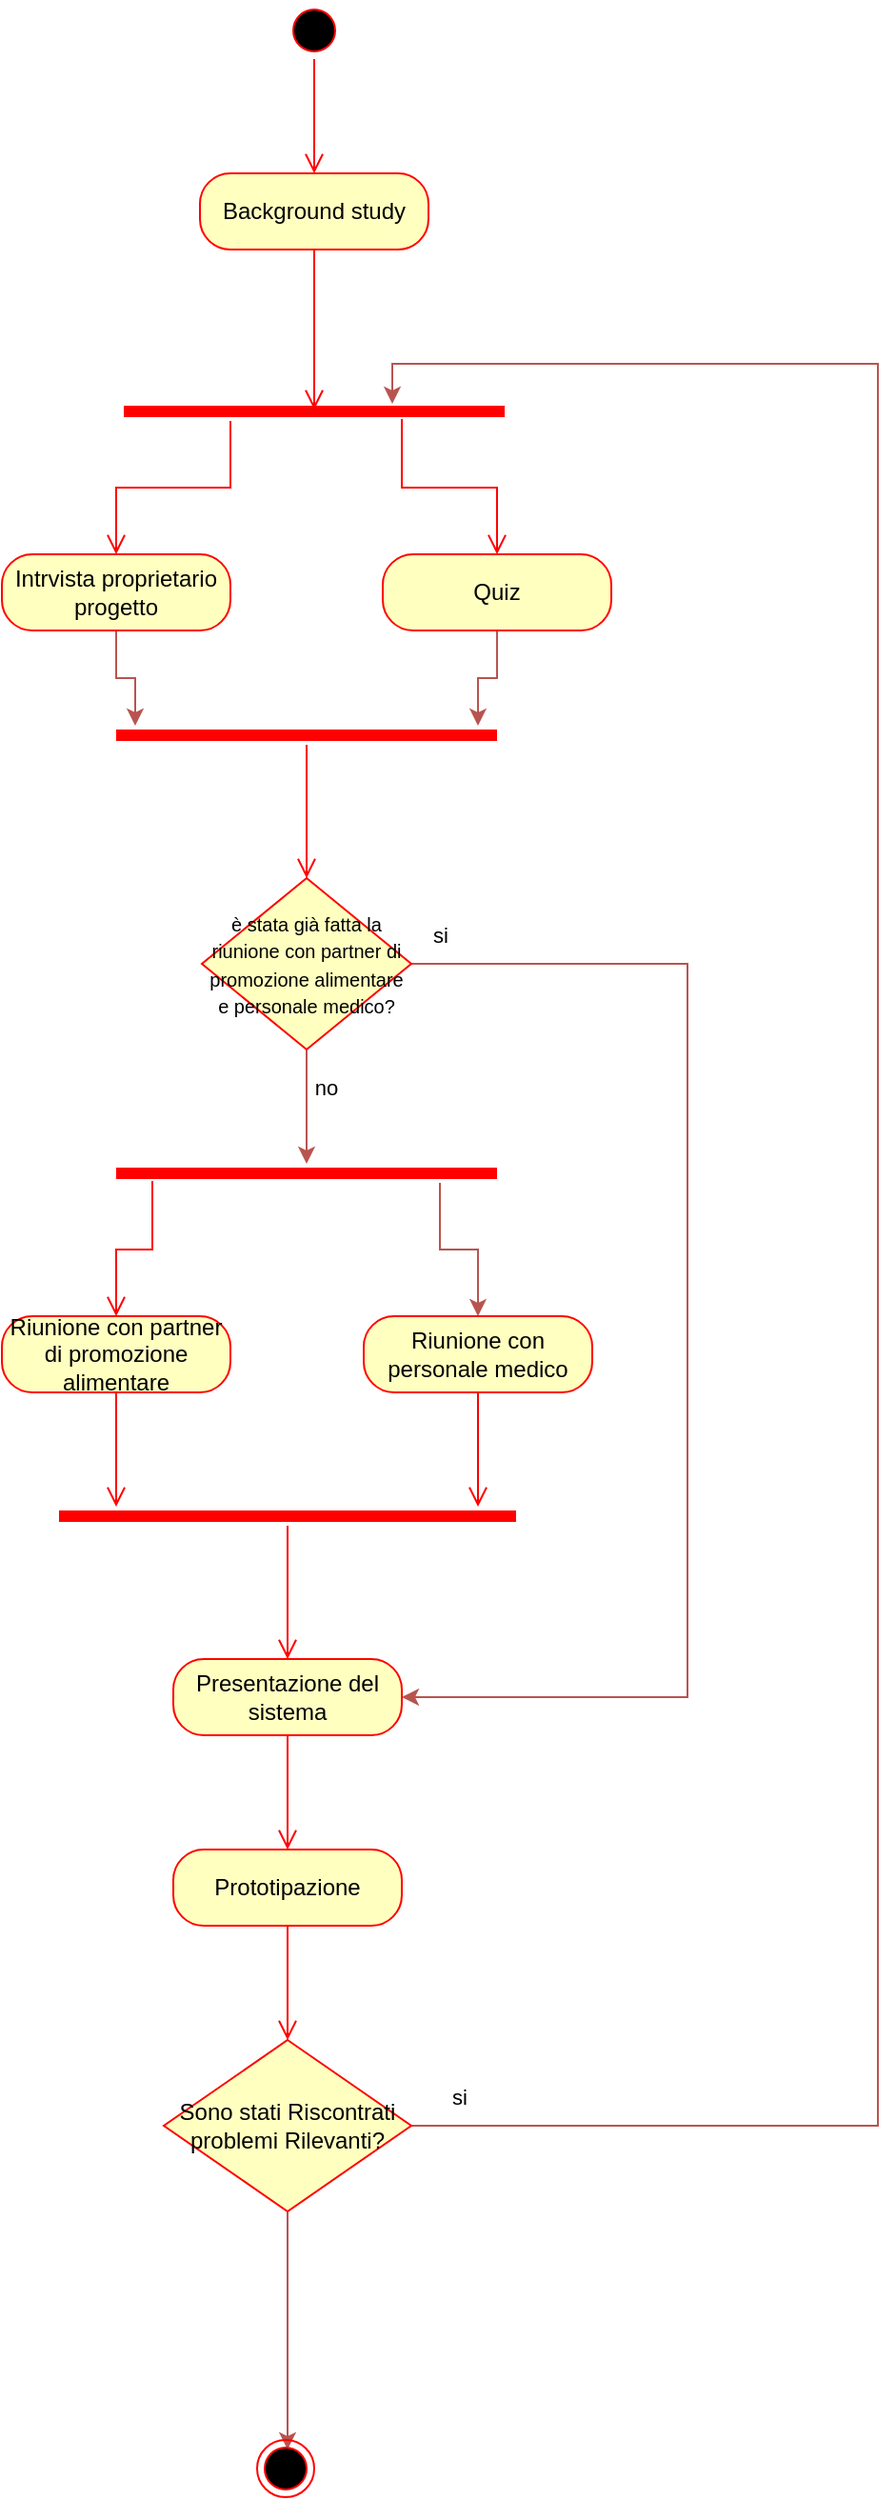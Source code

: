 <mxfile version="24.8.0">
  <diagram name="Pagina-1" id="o7er_3JSwbqKv7h95ZkJ">
    <mxGraphModel dx="1050" dy="558" grid="1" gridSize="10" guides="1" tooltips="1" connect="1" arrows="1" fold="1" page="1" pageScale="1" pageWidth="827" pageHeight="1169" math="0" shadow="0">
      <root>
        <mxCell id="0" />
        <mxCell id="1" parent="0" />
        <mxCell id="KI7EJrQLjo3R3d8mQip6-1" value="" style="ellipse;html=1;shape=startState;fillColor=#000000;strokeColor=#ff0000;" vertex="1" parent="1">
          <mxGeometry x="399" y="30" width="30" height="30" as="geometry" />
        </mxCell>
        <mxCell id="KI7EJrQLjo3R3d8mQip6-2" value="" style="edgeStyle=orthogonalEdgeStyle;html=1;verticalAlign=bottom;endArrow=open;endSize=8;strokeColor=#ff0000;rounded=0;entryX=0.5;entryY=0;entryDx=0;entryDy=0;" edge="1" source="KI7EJrQLjo3R3d8mQip6-1" parent="1" target="KI7EJrQLjo3R3d8mQip6-8">
          <mxGeometry relative="1" as="geometry">
            <mxPoint x="414" y="120" as="targetPoint" />
          </mxGeometry>
        </mxCell>
        <mxCell id="KI7EJrQLjo3R3d8mQip6-16" value="" style="edgeStyle=orthogonalEdgeStyle;rounded=0;orthogonalLoop=1;jettySize=auto;html=1;fillColor=#f8cecc;strokeColor=#b85450;" edge="1" parent="1" source="KI7EJrQLjo3R3d8mQip6-3" target="KI7EJrQLjo3R3d8mQip6-13">
          <mxGeometry relative="1" as="geometry">
            <Array as="points">
              <mxPoint x="510" y="385" />
              <mxPoint x="500" y="385" />
            </Array>
          </mxGeometry>
        </mxCell>
        <mxCell id="KI7EJrQLjo3R3d8mQip6-3" value="Quiz" style="rounded=1;whiteSpace=wrap;html=1;arcSize=40;fontColor=#000000;fillColor=#ffffc0;strokeColor=#ff0000;" vertex="1" parent="1">
          <mxGeometry x="450" y="320" width="120" height="40" as="geometry" />
        </mxCell>
        <mxCell id="KI7EJrQLjo3R3d8mQip6-15" value="" style="edgeStyle=orthogonalEdgeStyle;rounded=0;orthogonalLoop=1;jettySize=auto;html=1;fillColor=#f8cecc;strokeColor=#b85450;" edge="1" parent="1" source="KI7EJrQLjo3R3d8mQip6-5" target="KI7EJrQLjo3R3d8mQip6-13">
          <mxGeometry relative="1" as="geometry">
            <Array as="points">
              <mxPoint x="310" y="385" />
              <mxPoint x="320" y="385" />
            </Array>
          </mxGeometry>
        </mxCell>
        <mxCell id="KI7EJrQLjo3R3d8mQip6-5" value="Intrvista proprietario progetto" style="rounded=1;whiteSpace=wrap;html=1;arcSize=40;fontColor=#000000;fillColor=#ffffc0;strokeColor=#ff0000;" vertex="1" parent="1">
          <mxGeometry x="250" y="320" width="120" height="40" as="geometry" />
        </mxCell>
        <mxCell id="KI7EJrQLjo3R3d8mQip6-8" value="Background study" style="rounded=1;whiteSpace=wrap;html=1;arcSize=40;fontColor=#000000;fillColor=#ffffc0;strokeColor=#ff0000;" vertex="1" parent="1">
          <mxGeometry x="354" y="120" width="120" height="40" as="geometry" />
        </mxCell>
        <mxCell id="KI7EJrQLjo3R3d8mQip6-9" value="" style="edgeStyle=orthogonalEdgeStyle;html=1;verticalAlign=bottom;endArrow=open;endSize=8;strokeColor=#ff0000;rounded=0;entryX=0.5;entryY=0.4;entryDx=0;entryDy=0;entryPerimeter=0;" edge="1" source="KI7EJrQLjo3R3d8mQip6-8" parent="1" target="KI7EJrQLjo3R3d8mQip6-10">
          <mxGeometry relative="1" as="geometry">
            <mxPoint x="414" y="240" as="targetPoint" />
          </mxGeometry>
        </mxCell>
        <mxCell id="KI7EJrQLjo3R3d8mQip6-10" value="" style="shape=line;html=1;strokeWidth=6;strokeColor=#ff0000;" vertex="1" parent="1">
          <mxGeometry x="314" y="240" width="200" height="10" as="geometry" />
        </mxCell>
        <mxCell id="KI7EJrQLjo3R3d8mQip6-11" value="" style="edgeStyle=orthogonalEdgeStyle;html=1;verticalAlign=bottom;endArrow=open;endSize=8;strokeColor=#ff0000;rounded=0;entryX=0.5;entryY=0;entryDx=0;entryDy=0;" edge="1" source="KI7EJrQLjo3R3d8mQip6-10" parent="1" target="KI7EJrQLjo3R3d8mQip6-5">
          <mxGeometry relative="1" as="geometry">
            <mxPoint x="414" y="320" as="targetPoint" />
            <Array as="points">
              <mxPoint x="370" y="285" />
              <mxPoint x="310" y="285" />
            </Array>
          </mxGeometry>
        </mxCell>
        <mxCell id="KI7EJrQLjo3R3d8mQip6-12" value="" style="edgeStyle=orthogonalEdgeStyle;html=1;verticalAlign=bottom;endArrow=open;endSize=8;strokeColor=#ff0000;rounded=0;entryX=0.5;entryY=0;entryDx=0;entryDy=0;" edge="1" parent="1" target="KI7EJrQLjo3R3d8mQip6-3">
          <mxGeometry relative="1" as="geometry">
            <mxPoint x="264" y="330" as="targetPoint" />
            <mxPoint x="460" y="249" as="sourcePoint" />
            <Array as="points">
              <mxPoint x="460" y="249" />
              <mxPoint x="460" y="285" />
              <mxPoint x="534" y="285" />
            </Array>
          </mxGeometry>
        </mxCell>
        <mxCell id="KI7EJrQLjo3R3d8mQip6-13" value="" style="shape=line;html=1;strokeWidth=6;strokeColor=#ff0000;" vertex="1" parent="1">
          <mxGeometry x="310" y="410" width="200" height="10" as="geometry" />
        </mxCell>
        <mxCell id="KI7EJrQLjo3R3d8mQip6-14" value="" style="edgeStyle=orthogonalEdgeStyle;html=1;verticalAlign=bottom;endArrow=open;endSize=8;strokeColor=#ff0000;rounded=0;entryX=0.5;entryY=0;entryDx=0;entryDy=0;" edge="1" source="KI7EJrQLjo3R3d8mQip6-13" parent="1" target="KI7EJrQLjo3R3d8mQip6-17">
          <mxGeometry relative="1" as="geometry">
            <mxPoint x="414" y="490" as="targetPoint" />
          </mxGeometry>
        </mxCell>
        <mxCell id="KI7EJrQLjo3R3d8mQip6-22" value="" style="edgeStyle=orthogonalEdgeStyle;rounded=0;orthogonalLoop=1;jettySize=auto;html=1;fillColor=#f8cecc;strokeColor=#b85450;" edge="1" parent="1" source="KI7EJrQLjo3R3d8mQip6-17">
          <mxGeometry relative="1" as="geometry">
            <mxPoint x="410" y="640" as="targetPoint" />
          </mxGeometry>
        </mxCell>
        <mxCell id="KI7EJrQLjo3R3d8mQip6-23" value="no" style="edgeLabel;html=1;align=center;verticalAlign=middle;resizable=0;points=[];" vertex="1" connectable="0" parent="KI7EJrQLjo3R3d8mQip6-22">
          <mxGeometry x="-0.433" y="-1" relative="1" as="geometry">
            <mxPoint x="11" y="3" as="offset" />
          </mxGeometry>
        </mxCell>
        <mxCell id="KI7EJrQLjo3R3d8mQip6-38" value="" style="edgeStyle=orthogonalEdgeStyle;rounded=0;orthogonalLoop=1;jettySize=auto;html=1;entryX=1;entryY=0.5;entryDx=0;entryDy=0;fillColor=#f8cecc;strokeColor=#b85450;" edge="1" parent="1" source="KI7EJrQLjo3R3d8mQip6-17" target="KI7EJrQLjo3R3d8mQip6-33">
          <mxGeometry relative="1" as="geometry">
            <mxPoint x="560" y="535" as="targetPoint" />
            <Array as="points">
              <mxPoint x="610" y="535" />
              <mxPoint x="610" y="920" />
            </Array>
          </mxGeometry>
        </mxCell>
        <mxCell id="KI7EJrQLjo3R3d8mQip6-39" value="si" style="edgeLabel;html=1;align=center;verticalAlign=middle;resizable=0;points=[];" vertex="1" connectable="0" parent="KI7EJrQLjo3R3d8mQip6-38">
          <mxGeometry x="-0.944" y="3" relative="1" as="geometry">
            <mxPoint x="-4" y="-12" as="offset" />
          </mxGeometry>
        </mxCell>
        <mxCell id="KI7EJrQLjo3R3d8mQip6-17" value="&lt;font style=&quot;font-size: 10px;&quot;&gt;è stata già fatta la riunione con partner di promozione alimentare e personale medico?&lt;/font&gt;" style="rhombus;whiteSpace=wrap;html=1;fontColor=#000000;fillColor=#ffffc0;strokeColor=#ff0000;" vertex="1" parent="1">
          <mxGeometry x="355" y="490" width="110" height="90" as="geometry" />
        </mxCell>
        <mxCell id="KI7EJrQLjo3R3d8mQip6-30" value="" style="edgeStyle=orthogonalEdgeStyle;rounded=0;orthogonalLoop=1;jettySize=auto;html=1;fillColor=#f8cecc;strokeColor=#b85450;" edge="1" parent="1" source="KI7EJrQLjo3R3d8mQip6-24" target="KI7EJrQLjo3R3d8mQip6-28">
          <mxGeometry relative="1" as="geometry">
            <Array as="points">
              <mxPoint x="480" y="685" />
              <mxPoint x="500" y="685" />
            </Array>
          </mxGeometry>
        </mxCell>
        <mxCell id="KI7EJrQLjo3R3d8mQip6-24" value="" style="shape=line;html=1;strokeWidth=6;strokeColor=#ff0000;" vertex="1" parent="1">
          <mxGeometry x="310" y="640" width="200" height="10" as="geometry" />
        </mxCell>
        <mxCell id="KI7EJrQLjo3R3d8mQip6-25" value="" style="edgeStyle=orthogonalEdgeStyle;html=1;verticalAlign=bottom;endArrow=open;endSize=8;strokeColor=#ff0000;rounded=0;exitX=0.095;exitY=0.9;exitDx=0;exitDy=0;exitPerimeter=0;entryX=0.5;entryY=0;entryDx=0;entryDy=0;" edge="1" source="KI7EJrQLjo3R3d8mQip6-24" parent="1" target="KI7EJrQLjo3R3d8mQip6-26">
          <mxGeometry relative="1" as="geometry">
            <mxPoint x="410" y="720" as="targetPoint" />
          </mxGeometry>
        </mxCell>
        <mxCell id="KI7EJrQLjo3R3d8mQip6-26" value="Riunione con partner di promozione alimentare" style="rounded=1;whiteSpace=wrap;html=1;arcSize=40;fontColor=#000000;fillColor=#ffffc0;strokeColor=#ff0000;" vertex="1" parent="1">
          <mxGeometry x="250" y="720" width="120" height="40" as="geometry" />
        </mxCell>
        <mxCell id="KI7EJrQLjo3R3d8mQip6-27" value="" style="edgeStyle=orthogonalEdgeStyle;html=1;verticalAlign=bottom;endArrow=open;endSize=8;strokeColor=#ff0000;rounded=0;" edge="1" source="KI7EJrQLjo3R3d8mQip6-26" parent="1">
          <mxGeometry relative="1" as="geometry">
            <mxPoint x="310" y="820" as="targetPoint" />
          </mxGeometry>
        </mxCell>
        <mxCell id="KI7EJrQLjo3R3d8mQip6-28" value="Riunione con personale medico" style="rounded=1;whiteSpace=wrap;html=1;arcSize=40;fontColor=#000000;fillColor=#ffffc0;strokeColor=#ff0000;" vertex="1" parent="1">
          <mxGeometry x="440" y="720" width="120" height="40" as="geometry" />
        </mxCell>
        <mxCell id="KI7EJrQLjo3R3d8mQip6-29" value="" style="edgeStyle=orthogonalEdgeStyle;html=1;verticalAlign=bottom;endArrow=open;endSize=8;strokeColor=#ff0000;rounded=0;" edge="1" source="KI7EJrQLjo3R3d8mQip6-28" parent="1">
          <mxGeometry relative="1" as="geometry">
            <mxPoint x="500" y="820" as="targetPoint" />
          </mxGeometry>
        </mxCell>
        <mxCell id="KI7EJrQLjo3R3d8mQip6-31" value="" style="shape=line;html=1;strokeWidth=6;strokeColor=#ff0000;" vertex="1" parent="1">
          <mxGeometry x="280" y="820" width="240" height="10" as="geometry" />
        </mxCell>
        <mxCell id="KI7EJrQLjo3R3d8mQip6-32" value="" style="edgeStyle=orthogonalEdgeStyle;html=1;verticalAlign=bottom;endArrow=open;endSize=8;strokeColor=#ff0000;rounded=0;" edge="1" source="KI7EJrQLjo3R3d8mQip6-31" parent="1">
          <mxGeometry relative="1" as="geometry">
            <mxPoint x="400" y="900" as="targetPoint" />
          </mxGeometry>
        </mxCell>
        <mxCell id="KI7EJrQLjo3R3d8mQip6-33" value="Presentazione del sistema" style="rounded=1;whiteSpace=wrap;html=1;arcSize=40;fontColor=#000000;fillColor=#ffffc0;strokeColor=#ff0000;" vertex="1" parent="1">
          <mxGeometry x="340" y="900" width="120" height="40" as="geometry" />
        </mxCell>
        <mxCell id="KI7EJrQLjo3R3d8mQip6-34" value="" style="edgeStyle=orthogonalEdgeStyle;html=1;verticalAlign=bottom;endArrow=open;endSize=8;strokeColor=#ff0000;rounded=0;" edge="1" source="KI7EJrQLjo3R3d8mQip6-33" parent="1">
          <mxGeometry relative="1" as="geometry">
            <mxPoint x="400" y="1000" as="targetPoint" />
          </mxGeometry>
        </mxCell>
        <mxCell id="KI7EJrQLjo3R3d8mQip6-35" value="Prototipazione" style="rounded=1;whiteSpace=wrap;html=1;arcSize=40;fontColor=#000000;fillColor=#ffffc0;strokeColor=#ff0000;" vertex="1" parent="1">
          <mxGeometry x="340" y="1000" width="120" height="40" as="geometry" />
        </mxCell>
        <mxCell id="KI7EJrQLjo3R3d8mQip6-36" value="" style="edgeStyle=orthogonalEdgeStyle;html=1;verticalAlign=bottom;endArrow=open;endSize=8;strokeColor=#ff0000;rounded=0;" edge="1" source="KI7EJrQLjo3R3d8mQip6-35" parent="1">
          <mxGeometry relative="1" as="geometry">
            <mxPoint x="400" y="1100" as="targetPoint" />
          </mxGeometry>
        </mxCell>
        <mxCell id="KI7EJrQLjo3R3d8mQip6-44" value="" style="edgeStyle=orthogonalEdgeStyle;rounded=0;orthogonalLoop=1;jettySize=auto;html=1;entryX=0.705;entryY=0.1;entryDx=0;entryDy=0;entryPerimeter=0;fillColor=#f8cecc;strokeColor=#b85450;" edge="1" parent="1" source="KI7EJrQLjo3R3d8mQip6-40" target="KI7EJrQLjo3R3d8mQip6-10">
          <mxGeometry relative="1" as="geometry">
            <mxPoint x="550" y="1145" as="targetPoint" />
            <Array as="points">
              <mxPoint x="710" y="1145" />
              <mxPoint x="710" y="220" />
              <mxPoint x="455" y="220" />
            </Array>
          </mxGeometry>
        </mxCell>
        <mxCell id="KI7EJrQLjo3R3d8mQip6-45" value="si" style="edgeLabel;html=1;align=center;verticalAlign=middle;resizable=0;points=[];" vertex="1" connectable="0" parent="KI7EJrQLjo3R3d8mQip6-44">
          <mxGeometry x="-0.345" y="2" relative="1" as="geometry">
            <mxPoint x="-218" y="213" as="offset" />
          </mxGeometry>
        </mxCell>
        <mxCell id="KI7EJrQLjo3R3d8mQip6-47" value="" style="edgeStyle=orthogonalEdgeStyle;rounded=0;orthogonalLoop=1;jettySize=auto;html=1;fillColor=#f8cecc;strokeColor=#b85450;" edge="1" parent="1" source="KI7EJrQLjo3R3d8mQip6-40">
          <mxGeometry relative="1" as="geometry">
            <mxPoint x="400" y="1315" as="targetPoint" />
          </mxGeometry>
        </mxCell>
        <mxCell id="KI7EJrQLjo3R3d8mQip6-40" value="Sono stati Riscontrati problemi Rilevanti?" style="rhombus;whiteSpace=wrap;html=1;fontColor=#000000;fillColor=#ffffc0;strokeColor=#ff0000;" vertex="1" parent="1">
          <mxGeometry x="335" y="1100" width="130" height="90" as="geometry" />
        </mxCell>
        <mxCell id="KI7EJrQLjo3R3d8mQip6-48" value="" style="ellipse;html=1;shape=endState;fillColor=#000000;strokeColor=#ff0000;" vertex="1" parent="1">
          <mxGeometry x="384" y="1310" width="30" height="30" as="geometry" />
        </mxCell>
      </root>
    </mxGraphModel>
  </diagram>
</mxfile>

